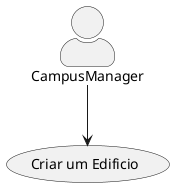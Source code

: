 @startuml
skinparam actorStyle awesome
:CampusManager: --> (Use)

"Criar um Edificio" as (Use)

@enduml
